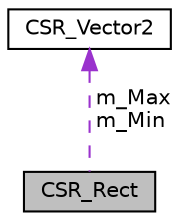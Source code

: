 digraph "CSR_Rect"
{
 // LATEX_PDF_SIZE
  edge [fontname="Helvetica",fontsize="10",labelfontname="Helvetica",labelfontsize="10"];
  node [fontname="Helvetica",fontsize="10",shape=record];
  Node1 [label="CSR_Rect",height=0.2,width=0.4,color="black", fillcolor="grey75", style="filled", fontcolor="black",tooltip=" "];
  Node2 -> Node1 [dir="back",color="darkorchid3",fontsize="10",style="dashed",label=" m_Max\nm_Min" ,fontname="Helvetica"];
  Node2 [label="CSR_Vector2",height=0.2,width=0.4,color="black", fillcolor="white", style="filled",URL="$struct_c_s_r___vector2.html",tooltip=" "];
}
